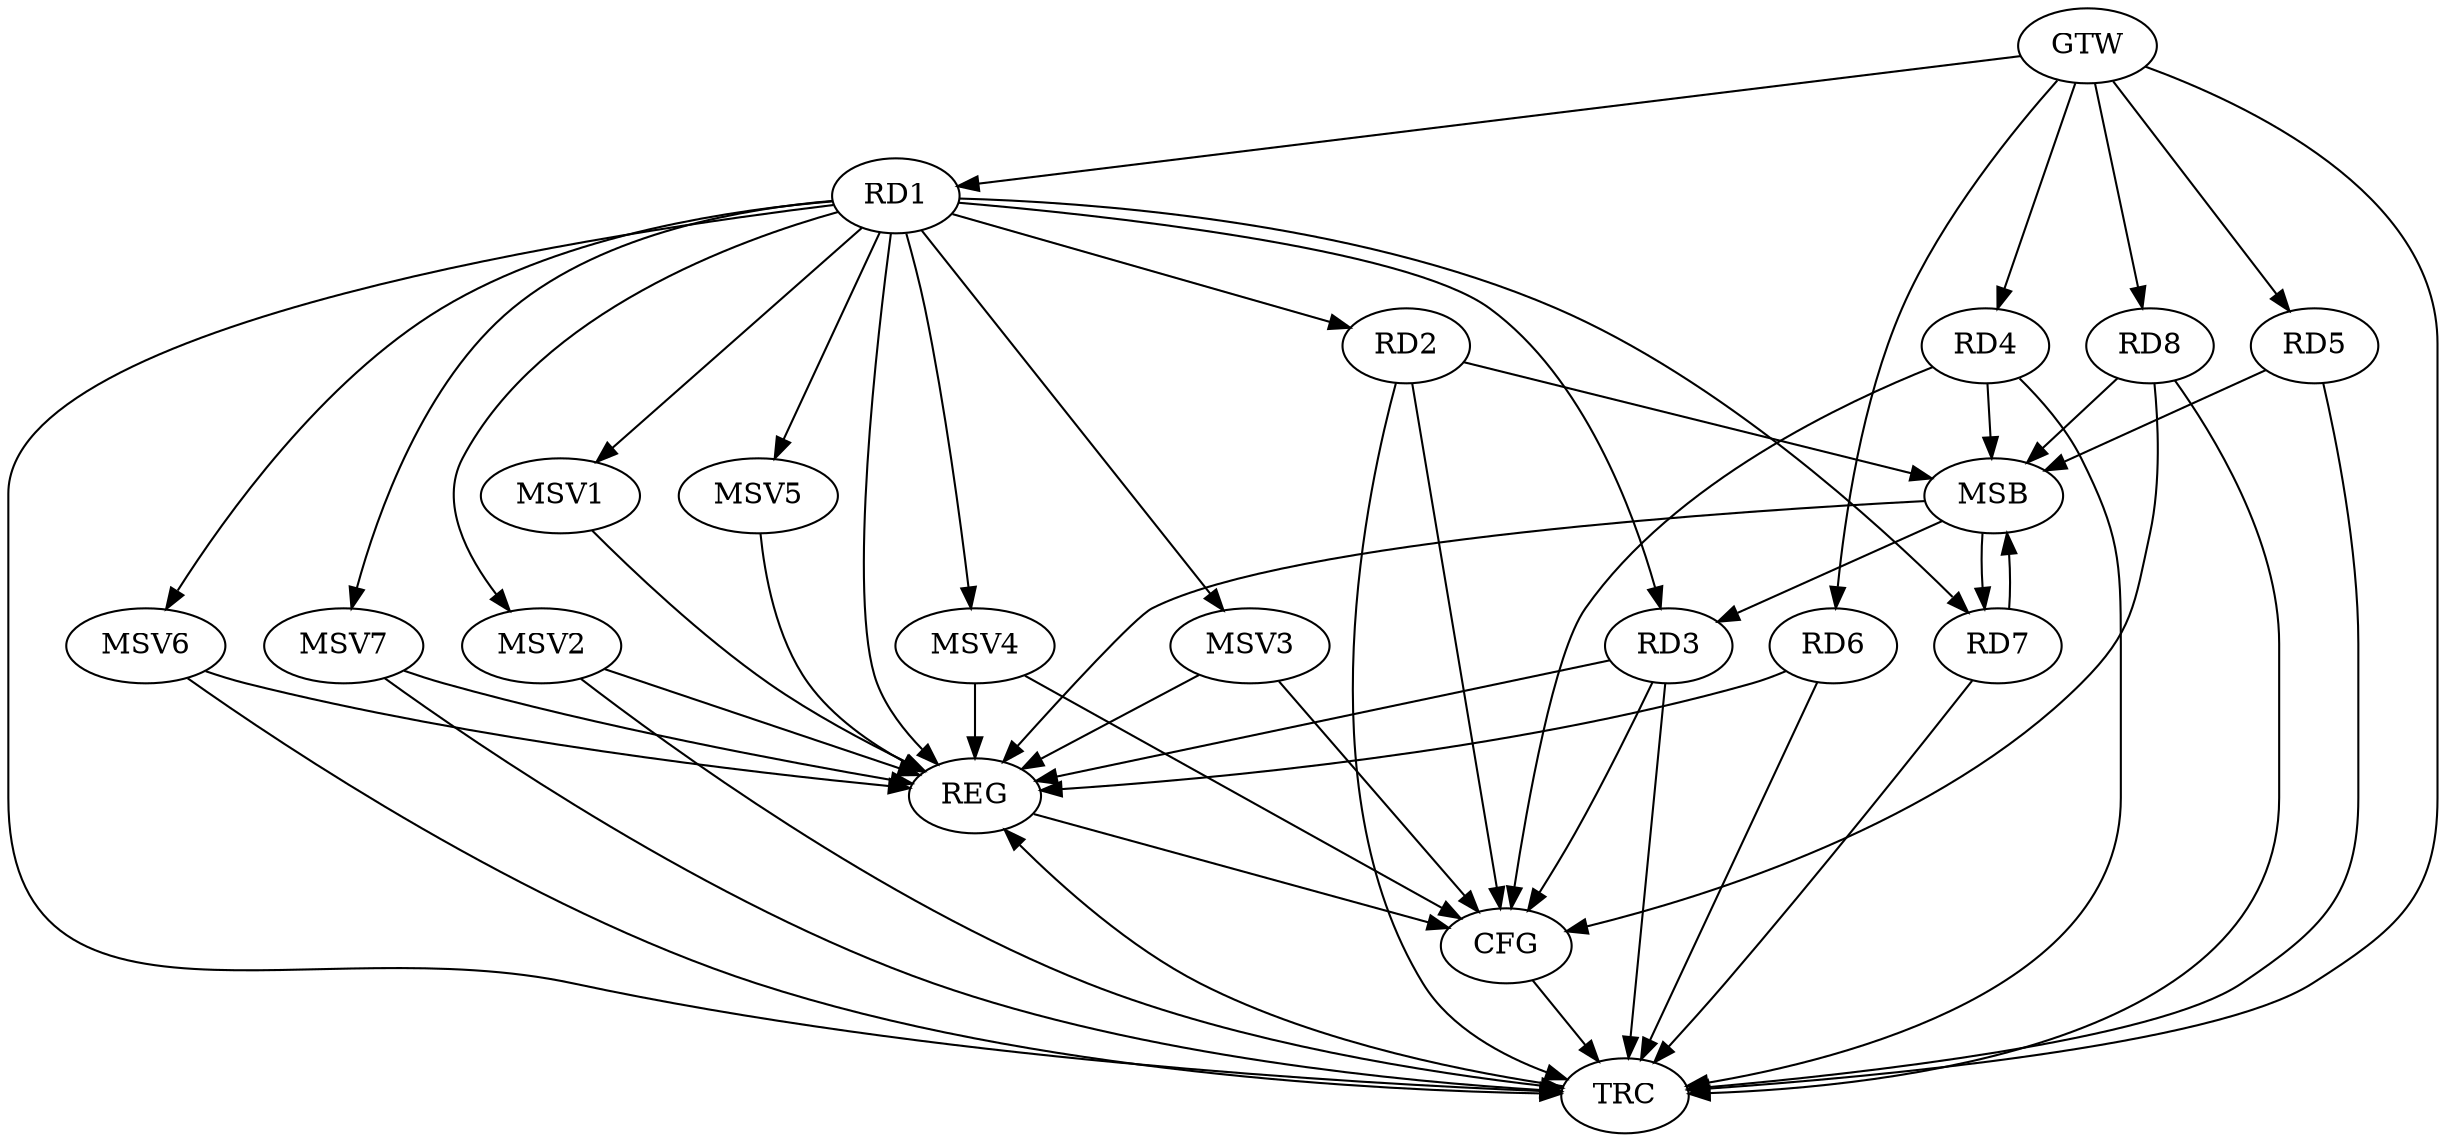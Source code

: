 strict digraph G {
  RD1 [ label="RD1" ];
  RD2 [ label="RD2" ];
  RD3 [ label="RD3" ];
  RD4 [ label="RD4" ];
  RD5 [ label="RD5" ];
  RD6 [ label="RD6" ];
  RD7 [ label="RD7" ];
  RD8 [ label="RD8" ];
  GTW [ label="GTW" ];
  REG [ label="REG" ];
  MSB [ label="MSB" ];
  CFG [ label="CFG" ];
  TRC [ label="TRC" ];
  MSV1 [ label="MSV1" ];
  MSV2 [ label="MSV2" ];
  MSV3 [ label="MSV3" ];
  MSV4 [ label="MSV4" ];
  MSV5 [ label="MSV5" ];
  MSV6 [ label="MSV6" ];
  MSV7 [ label="MSV7" ];
  RD1 -> RD2;
  RD1 -> RD3;
  RD1 -> RD7;
  GTW -> RD1;
  GTW -> RD4;
  GTW -> RD5;
  GTW -> RD6;
  GTW -> RD8;
  RD1 -> REG;
  RD3 -> REG;
  RD6 -> REG;
  RD2 -> MSB;
  MSB -> REG;
  RD4 -> MSB;
  MSB -> RD3;
  RD5 -> MSB;
  MSB -> RD7;
  RD7 -> MSB;
  RD8 -> MSB;
  RD4 -> CFG;
  RD3 -> CFG;
  RD2 -> CFG;
  RD8 -> CFG;
  REG -> CFG;
  RD1 -> TRC;
  RD2 -> TRC;
  RD3 -> TRC;
  RD4 -> TRC;
  RD5 -> TRC;
  RD6 -> TRC;
  RD7 -> TRC;
  RD8 -> TRC;
  GTW -> TRC;
  CFG -> TRC;
  TRC -> REG;
  RD1 -> MSV1;
  RD1 -> MSV2;
  MSV1 -> REG;
  MSV2 -> REG;
  MSV2 -> TRC;
  RD1 -> MSV3;
  MSV3 -> REG;
  MSV3 -> CFG;
  RD1 -> MSV4;
  MSV4 -> REG;
  MSV4 -> CFG;
  RD1 -> MSV5;
  RD1 -> MSV6;
  RD1 -> MSV7;
  MSV5 -> REG;
  MSV6 -> REG;
  MSV6 -> TRC;
  MSV7 -> REG;
  MSV7 -> TRC;
}
